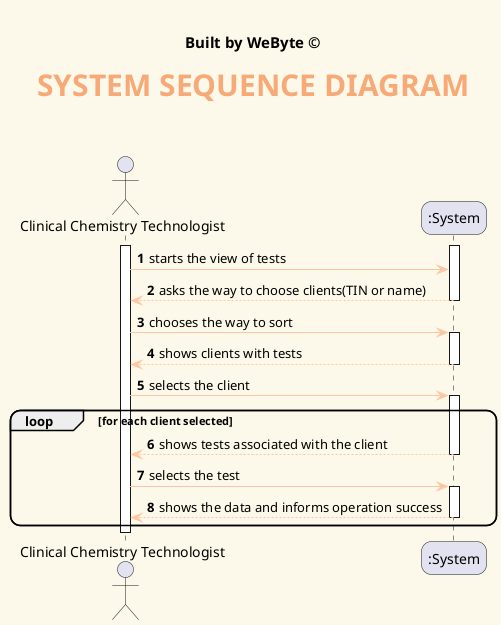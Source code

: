 @startuml
' ======= layout =========
skinparam backgroundColor #fcf9ea
skinparam titleBorderRoundCorner 15
skinparam titleFontSize 30
skinparam classAttributeIconSize 0
skinparam titleFontName Arial Black
skinparam titleFontColor #f8a978
skinparam roundcorner 20
skinparam stereotypeCBackgroundColor ffc5a1
skinparam class {

ArrowColor ffc5a1
BorderColor White
BackgroundColor badfdb
}

' ======= title =========
center header


<font color=Black size=15><b>Built by WeByte ©</font>
endheader
title <b>SYSTEM SEQUENCE DIAGRAM\n
autonumber
'hide footbox
actor "Clinical Chemistry Technologist" as CCL

participant ":System" as System

activate CCL
activate System
CCL -> System : starts the view of tests
System --> CCL : asks the way to choose clients(TIN or name)
deactivate System
CCL -> System : chooses the way to sort
activate System

System --> CCL : shows clients with tests
deactivate System
CCL -> System : selects the client
activate System
loop for each client selected
System --> CCL : shows tests associated with the client
deactivate System
CCL -> System : selects the test
activate System
System --> CCL :  shows the data and informs operation success
deactivate System
end
deactivate System
deactivate CCL

@enduml
